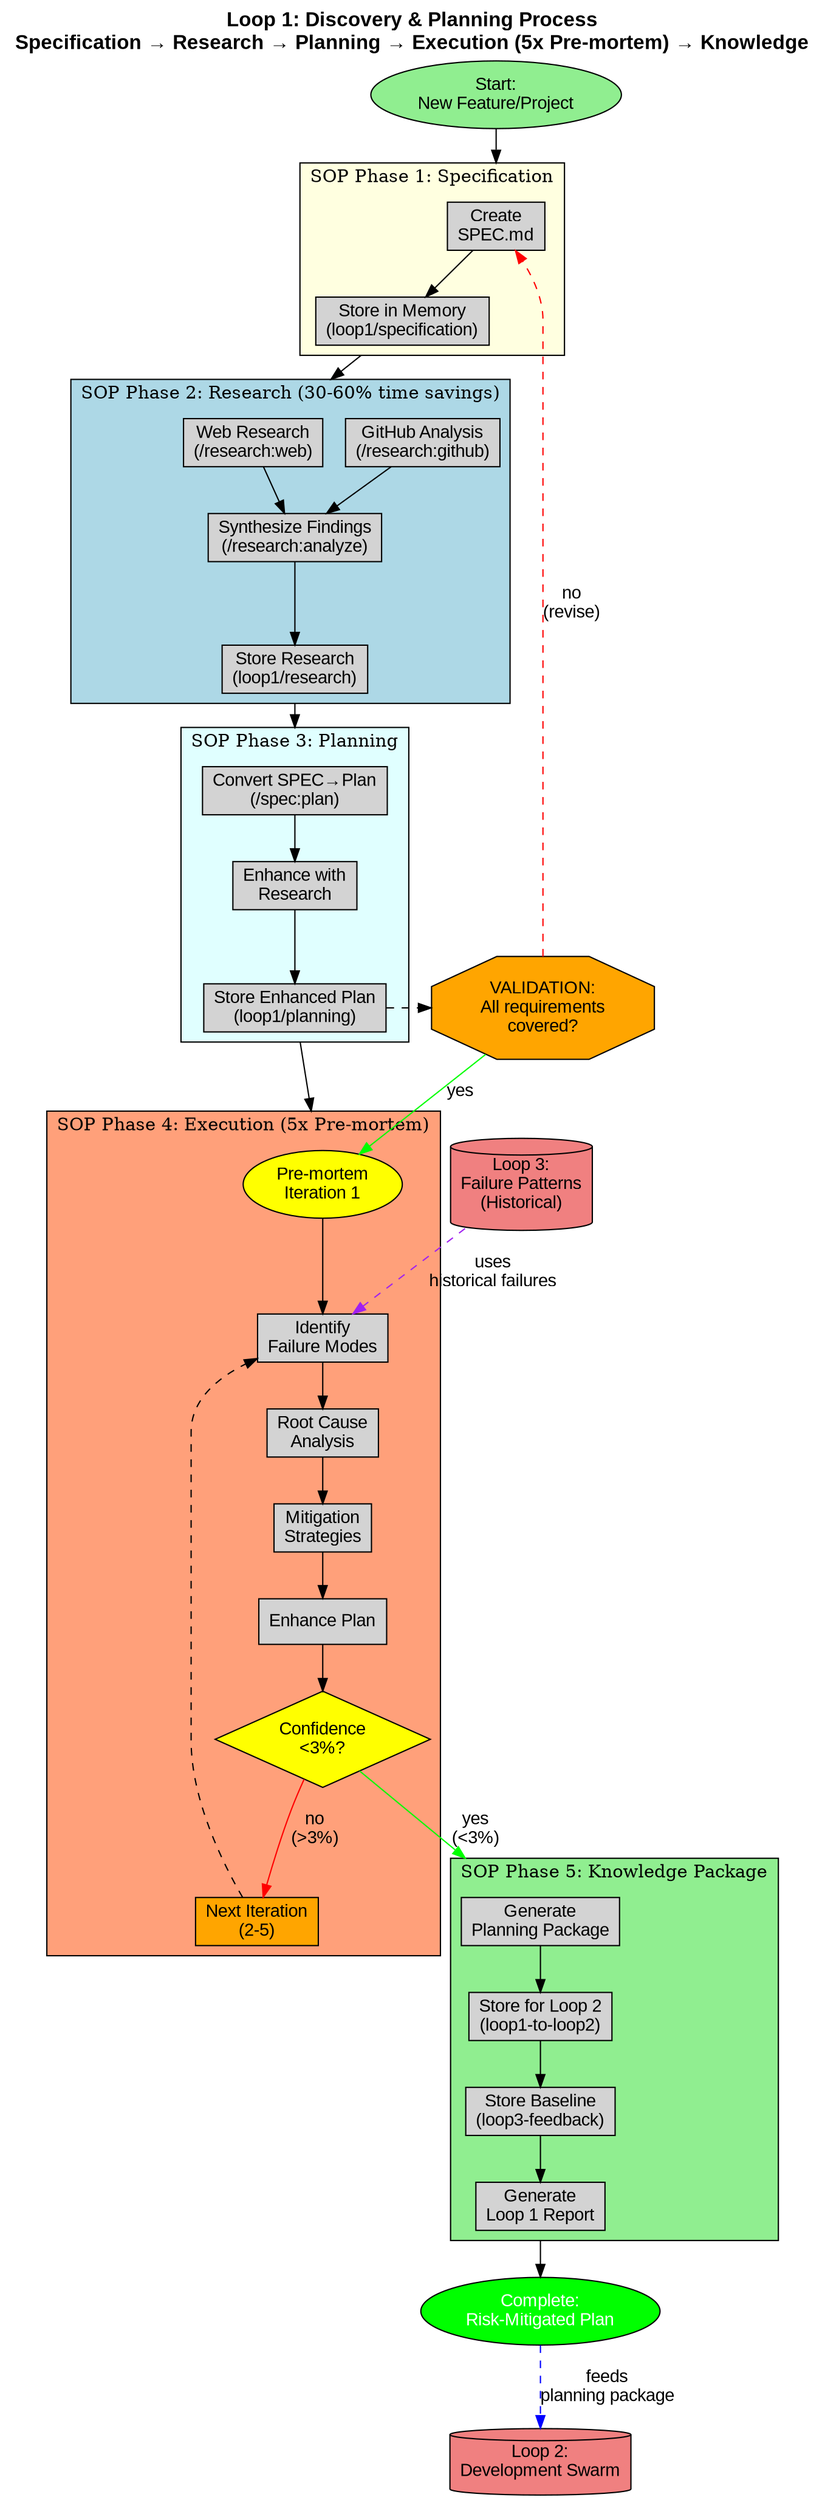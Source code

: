 digraph DiscoveryPlanningLoop {
    rankdir=TB;
    compound=true;
    node [shape=box, style=filled, fontname="Arial"];
    edge [fontname="Arial"];

    // Start and end with semantic ellipse
    start [shape=ellipse, label="Start:\nNew Feature/Project", fillcolor=lightgreen];
    end [shape=ellipse, label="Complete:\nRisk-Mitigated Plan", fillcolor=green, fontcolor=white];

    // SOP Phase 1: Specification
    subgraph cluster_specification {
        label="SOP Phase 1: Specification";
        fillcolor=lightyellow;
        style=filled;

        spec1 [label="Create\nSPEC.md"];
        spec2 [label="Store in Memory\n(loop1/specification)"];
        spec1 -> spec2;
    }

    // SOP Phase 2: Research
    subgraph cluster_research {
        label="SOP Phase 2: Research (30-60% time savings)";
        fillcolor=lightblue;
        style=filled;

        research1 [label="Web Research\n(/research:web)"];
        research2 [label="GitHub Analysis\n(/research:github)"];
        research3 [label="Synthesize Findings\n(/research:analyze)"];
        research4 [label="Store Research\n(loop1/research)"];

        research1 -> research3;
        research2 -> research3;
        research3 -> research4;
    }

    // SOP Phase 3: Planning
    subgraph cluster_planning {
        label="SOP Phase 3: Planning";
        fillcolor=lightcyan;
        style=filled;

        plan1 [label="Convert SPEC→Plan\n(/spec:plan)"];
        plan2 [label="Enhance with\nResearch"];
        plan3 [label="Store Enhanced Plan\n(loop1/planning)"];

        plan1 -> plan2;
        plan2 -> plan3;
    }

    // SOP Phase 4: Execution (Pre-mortem Loop)
    subgraph cluster_premortem {
        label="SOP Phase 4: Execution (5x Pre-mortem)";
        fillcolor=lightsalmon;
        style=filled;

        pm_start [shape=ellipse, label="Pre-mortem\nIteration 1", fillcolor=yellow];
        pm1 [label="Identify\nFailure Modes"];
        pm2 [label="Root Cause\nAnalysis"];
        pm3 [label="Mitigation\nStrategies"];
        pm4 [label="Enhance Plan"];
        pm_decision [shape=diamond, label="Confidence\n<3%?", fillcolor=yellow];
        pm_iterate [label="Next Iteration\n(2-5)", fillcolor=orange];

        pm_start -> pm1;
        pm1 -> pm2;
        pm2 -> pm3;
        pm3 -> pm4;
        pm4 -> pm_decision;
        pm_decision -> pm_iterate [label="no\n(>3%)", color=red];
        pm_iterate -> pm1 [style=dashed];
    }

    // SOP Phase 5: Knowledge
    subgraph cluster_knowledge {
        label="SOP Phase 5: Knowledge Package";
        fillcolor=lightgreen;
        style=filled;

        know1 [label="Generate\nPlanning Package"];
        know2 [label="Store for Loop 2\n(loop1-to-loop2)"];
        know3 [label="Store Baseline\n(loop3-feedback)"];
        know4 [label="Generate\nLoop 1 Report"];

        know1 -> know2;
        know2 -> know3;
        know3 -> know4;
    }

    // External references
    loop2 [shape=cylinder, label="Loop 2:\nDevelopment Swarm", fillcolor=lightcoral];
    loop3_feedback [shape=cylinder, label="Loop 3:\nFailure Patterns\n(Historical)", fillcolor=lightcoral];

    // Main flow with labeled edges
    start -> spec1 [lhead=cluster_specification];
    spec2 -> research1 [ltail=cluster_specification, lhead=cluster_research];
    research4 -> plan1 [ltail=cluster_research, lhead=cluster_planning];
    plan3 -> pm_start [ltail=cluster_planning, lhead=cluster_premortem];
    pm_decision -> know1 [label="yes\n(<3%)", color=green, lhead=cluster_knowledge];
    know4 -> end [ltail=cluster_knowledge];

    // Integration points
    end -> loop2 [label="feeds\nplanning package", style=dashed, color=blue];
    loop3_feedback -> pm1 [label="uses\nhistorical failures", style=dashed, color=purple];

    // Critical checkpoints
    validate [shape=octagon, label="VALIDATION:\nAll requirements\ncovered?", fillcolor=orange];
    plan3 -> validate [style=dashed];
    validate -> pm_start [label="yes", color=green];
    validate -> spec1 [label="no\n(revise)", color=red, style=dashed];

    labelloc="t";
    label="Loop 1: Discovery & Planning Process\nSpecification → Research → Planning → Execution (5x Pre-mortem) → Knowledge";
    fontsize=16;
    fontname="Arial Bold";
}
